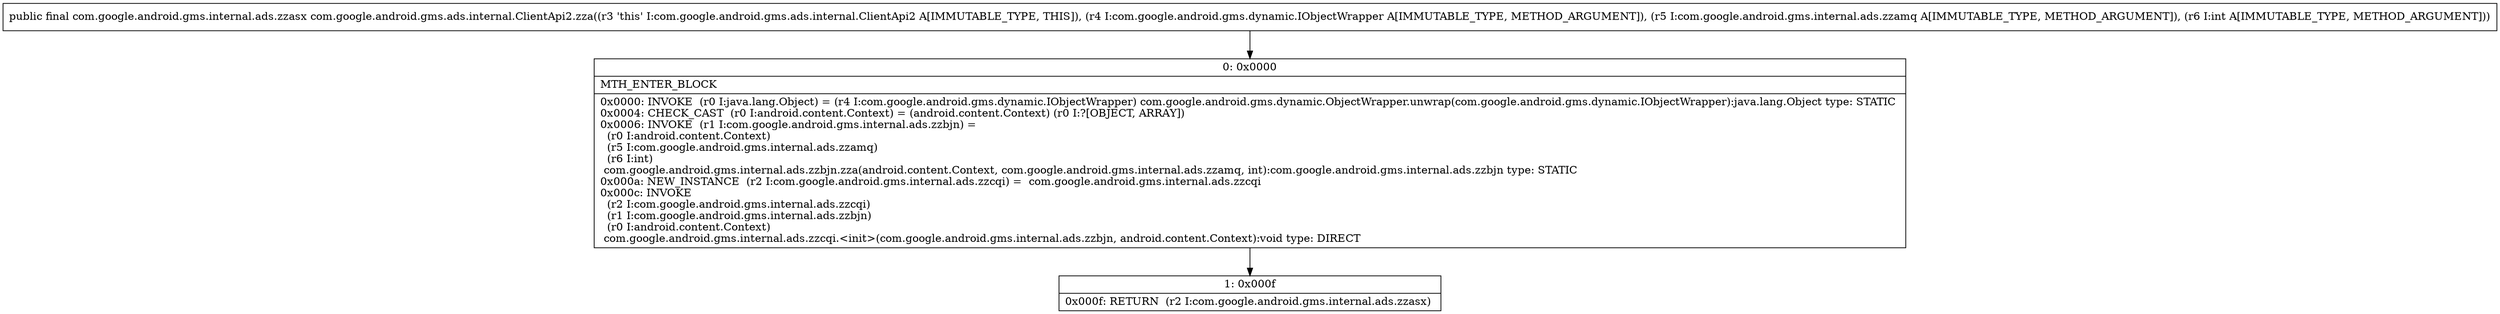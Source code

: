 digraph "CFG forcom.google.android.gms.ads.internal.ClientApi2.zza(Lcom\/google\/android\/gms\/dynamic\/IObjectWrapper;Lcom\/google\/android\/gms\/internal\/ads\/zzamq;I)Lcom\/google\/android\/gms\/internal\/ads\/zzasx;" {
Node_0 [shape=record,label="{0\:\ 0x0000|MTH_ENTER_BLOCK\l|0x0000: INVOKE  (r0 I:java.lang.Object) = (r4 I:com.google.android.gms.dynamic.IObjectWrapper) com.google.android.gms.dynamic.ObjectWrapper.unwrap(com.google.android.gms.dynamic.IObjectWrapper):java.lang.Object type: STATIC \l0x0004: CHECK_CAST  (r0 I:android.content.Context) = (android.content.Context) (r0 I:?[OBJECT, ARRAY]) \l0x0006: INVOKE  (r1 I:com.google.android.gms.internal.ads.zzbjn) = \l  (r0 I:android.content.Context)\l  (r5 I:com.google.android.gms.internal.ads.zzamq)\l  (r6 I:int)\l com.google.android.gms.internal.ads.zzbjn.zza(android.content.Context, com.google.android.gms.internal.ads.zzamq, int):com.google.android.gms.internal.ads.zzbjn type: STATIC \l0x000a: NEW_INSTANCE  (r2 I:com.google.android.gms.internal.ads.zzcqi) =  com.google.android.gms.internal.ads.zzcqi \l0x000c: INVOKE  \l  (r2 I:com.google.android.gms.internal.ads.zzcqi)\l  (r1 I:com.google.android.gms.internal.ads.zzbjn)\l  (r0 I:android.content.Context)\l com.google.android.gms.internal.ads.zzcqi.\<init\>(com.google.android.gms.internal.ads.zzbjn, android.content.Context):void type: DIRECT \l}"];
Node_1 [shape=record,label="{1\:\ 0x000f|0x000f: RETURN  (r2 I:com.google.android.gms.internal.ads.zzasx) \l}"];
MethodNode[shape=record,label="{public final com.google.android.gms.internal.ads.zzasx com.google.android.gms.ads.internal.ClientApi2.zza((r3 'this' I:com.google.android.gms.ads.internal.ClientApi2 A[IMMUTABLE_TYPE, THIS]), (r4 I:com.google.android.gms.dynamic.IObjectWrapper A[IMMUTABLE_TYPE, METHOD_ARGUMENT]), (r5 I:com.google.android.gms.internal.ads.zzamq A[IMMUTABLE_TYPE, METHOD_ARGUMENT]), (r6 I:int A[IMMUTABLE_TYPE, METHOD_ARGUMENT])) }"];
MethodNode -> Node_0;
Node_0 -> Node_1;
}

